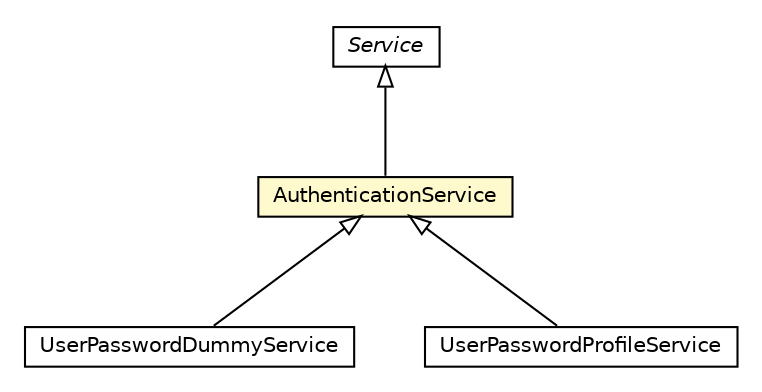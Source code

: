 #!/usr/local/bin/dot
#
# Class diagram 
# Generated by UMLGraph version R5_6-24-gf6e263 (http://www.umlgraph.org/)
#

digraph G {
	edge [fontname="Helvetica",fontsize=10,labelfontname="Helvetica",labelfontsize=10];
	node [fontname="Helvetica",fontsize=10,shape=plaintext];
	nodesep=0.25;
	ranksep=0.5;
	// org.universAAL.middleware.service.owl.Service
	c2232892 [label=<<table title="org.universAAL.middleware.service.owl.Service" border="0" cellborder="1" cellspacing="0" cellpadding="2" port="p" href="../../middleware/service/owl/Service.html">
		<tr><td><table border="0" cellspacing="0" cellpadding="1">
<tr><td align="center" balign="center"><font face="Helvetica-Oblique"> Service </font></td></tr>
		</table></td></tr>
		</table>>, URL="../../middleware/service/owl/Service.html", fontname="Helvetica", fontcolor="black", fontsize=10.0];
	// org.universAAL.ontology.security.AuthenticationService
	c2233600 [label=<<table title="org.universAAL.ontology.security.AuthenticationService" border="0" cellborder="1" cellspacing="0" cellpadding="2" port="p" bgcolor="lemonChiffon" href="./AuthenticationService.html">
		<tr><td><table border="0" cellspacing="0" cellpadding="1">
<tr><td align="center" balign="center"> AuthenticationService </td></tr>
		</table></td></tr>
		</table>>, URL="./AuthenticationService.html", fontname="Helvetica", fontcolor="black", fontsize=10.0];
	// org.universAAL.security.authenticator.dummy.UserPasswordDummyService
	c2234395 [label=<<table title="org.universAAL.security.authenticator.dummy.UserPasswordDummyService" border="0" cellborder="1" cellspacing="0" cellpadding="2" port="p" href="../../security/authenticator/dummy/UserPasswordDummyService.html">
		<tr><td><table border="0" cellspacing="0" cellpadding="1">
<tr><td align="center" balign="center"> UserPasswordDummyService </td></tr>
		</table></td></tr>
		</table>>, URL="../../security/authenticator/dummy/UserPasswordDummyService.html", fontname="Helvetica", fontcolor="black", fontsize=10.0];
	// org.universAAL.security.authenticator.profile.UserPasswordProfileService
	c2234396 [label=<<table title="org.universAAL.security.authenticator.profile.UserPasswordProfileService" border="0" cellborder="1" cellspacing="0" cellpadding="2" port="p" href="../../security/authenticator/profile/UserPasswordProfileService.html">
		<tr><td><table border="0" cellspacing="0" cellpadding="1">
<tr><td align="center" balign="center"> UserPasswordProfileService </td></tr>
		</table></td></tr>
		</table>>, URL="../../security/authenticator/profile/UserPasswordProfileService.html", fontname="Helvetica", fontcolor="black", fontsize=10.0];
	//org.universAAL.ontology.security.AuthenticationService extends org.universAAL.middleware.service.owl.Service
	c2232892:p -> c2233600:p [dir=back,arrowtail=empty];
	//org.universAAL.security.authenticator.dummy.UserPasswordDummyService extends org.universAAL.ontology.security.AuthenticationService
	c2233600:p -> c2234395:p [dir=back,arrowtail=empty];
	//org.universAAL.security.authenticator.profile.UserPasswordProfileService extends org.universAAL.ontology.security.AuthenticationService
	c2233600:p -> c2234396:p [dir=back,arrowtail=empty];
}

